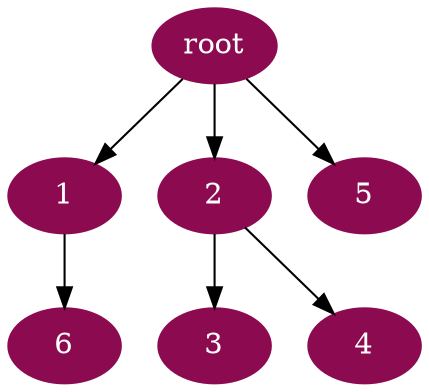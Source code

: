 digraph G {
node [color=deeppink4, style=filled, fontcolor=white];
"root" -> 1;
"root" -> 2;
2 -> 3;
2 -> 4;
"root" -> 5;
1 -> 6;
}
